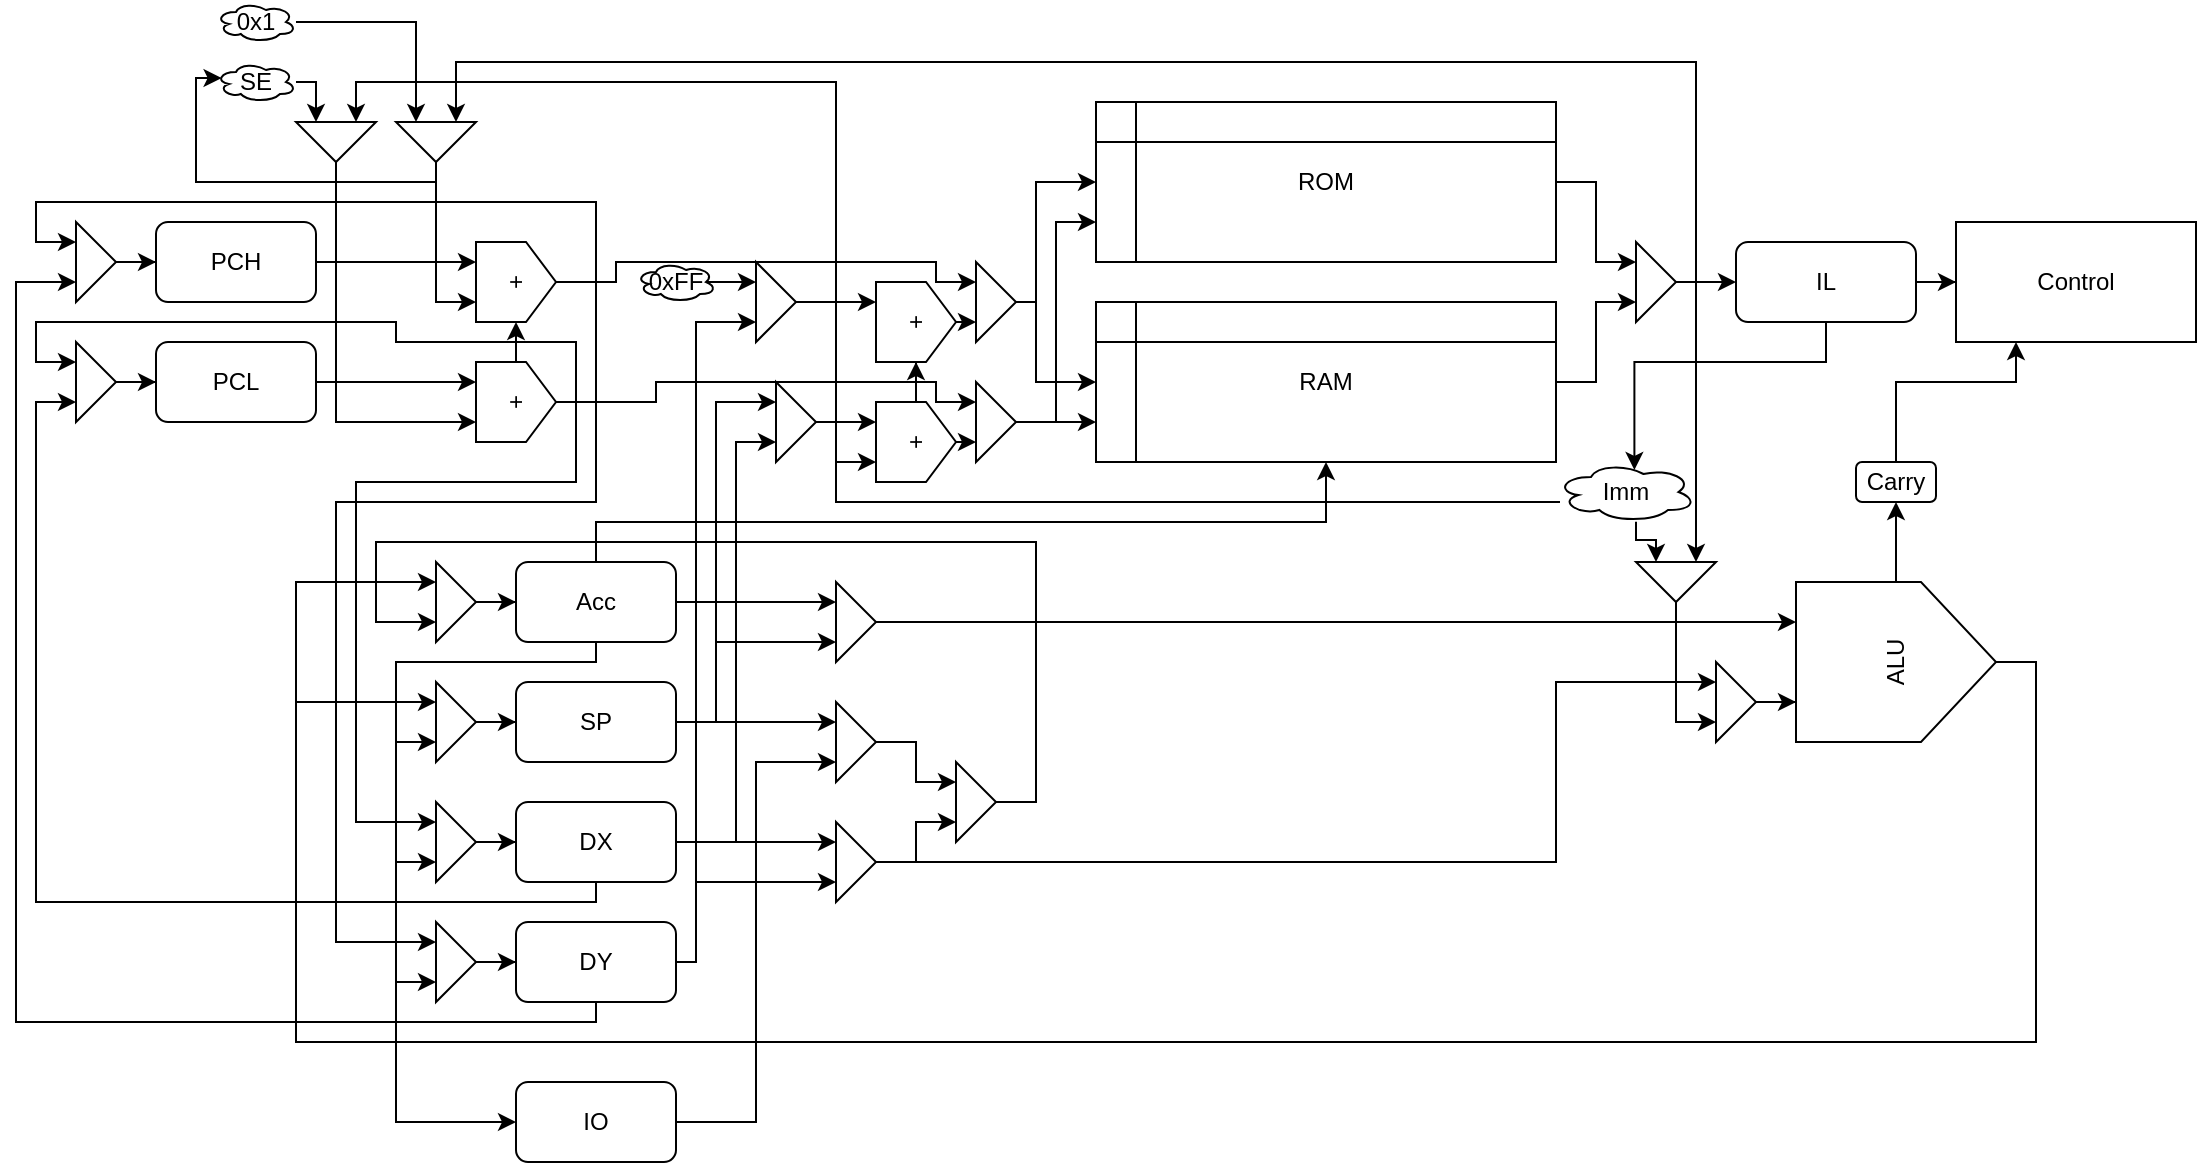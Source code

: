 <mxfile version="20.3.0" type="device"><diagram id="HqV30pevLVmH2TonIe_I" name="Page-1"><mxGraphModel dx="1185" dy="721" grid="1" gridSize="10" guides="1" tooltips="1" connect="1" arrows="1" fold="1" page="1" pageScale="1" pageWidth="850" pageHeight="1100" math="0" shadow="0"><root><mxCell id="0"/><mxCell id="1" parent="0"/><mxCell id="MGtDL9aF6XLDopK0zCwk-8" style="edgeStyle=orthogonalEdgeStyle;rounded=0;orthogonalLoop=1;jettySize=auto;html=1;entryX=0;entryY=0.25;entryDx=0;entryDy=0;" parent="1" source="MGtDL9aF6XLDopK0zCwk-1" target="MGtDL9aF6XLDopK0zCwk-7" edge="1"><mxGeometry relative="1" as="geometry"/></mxCell><mxCell id="FMDbmBKh2z-t5FmQWfiG-30" style="edgeStyle=orthogonalEdgeStyle;rounded=0;orthogonalLoop=1;jettySize=auto;html=1;" parent="1" source="MGtDL9aF6XLDopK0zCwk-1" target="FMDbmBKh2z-t5FmQWfiG-15" edge="1"><mxGeometry relative="1" as="geometry"><Array as="points"><mxPoint x="440" y="350"/><mxPoint x="805" y="350"/></Array></mxGeometry></mxCell><mxCell id="FMDbmBKh2z-t5FmQWfiG-57" style="edgeStyle=orthogonalEdgeStyle;rounded=0;orthogonalLoop=1;jettySize=auto;html=1;exitX=0.5;exitY=1;exitDx=0;exitDy=0;entryX=0;entryY=0.75;entryDx=0;entryDy=0;" parent="1" source="MGtDL9aF6XLDopK0zCwk-1" target="FMDbmBKh2z-t5FmQWfiG-51" edge="1"><mxGeometry relative="1" as="geometry"><Array as="points"><mxPoint x="440" y="420"/><mxPoint x="340" y="420"/><mxPoint x="340" y="520"/></Array></mxGeometry></mxCell><mxCell id="FMDbmBKh2z-t5FmQWfiG-58" style="edgeStyle=orthogonalEdgeStyle;rounded=0;orthogonalLoop=1;jettySize=auto;html=1;entryX=0;entryY=0.75;entryDx=0;entryDy=0;" parent="1" source="MGtDL9aF6XLDopK0zCwk-1" target="FMDbmBKh2z-t5FmQWfiG-53" edge="1"><mxGeometry relative="1" as="geometry"><Array as="points"><mxPoint x="440" y="420"/><mxPoint x="340" y="420"/><mxPoint x="340" y="580"/></Array></mxGeometry></mxCell><mxCell id="FMDbmBKh2z-t5FmQWfiG-65" style="edgeStyle=orthogonalEdgeStyle;rounded=0;orthogonalLoop=1;jettySize=auto;html=1;exitX=0.5;exitY=1;exitDx=0;exitDy=0;entryX=0;entryY=0.75;entryDx=0;entryDy=0;" parent="1" source="MGtDL9aF6XLDopK0zCwk-1" target="FMDbmBKh2z-t5FmQWfiG-60" edge="1"><mxGeometry relative="1" as="geometry"><Array as="points"><mxPoint x="440" y="420"/><mxPoint x="340" y="420"/><mxPoint x="340" y="460"/></Array></mxGeometry></mxCell><mxCell id="MJMVSWdc8R0oQq0Kkiug-55" style="edgeStyle=orthogonalEdgeStyle;rounded=0;orthogonalLoop=1;jettySize=auto;html=1;entryX=0;entryY=0.5;entryDx=0;entryDy=0;" edge="1" parent="1" source="MGtDL9aF6XLDopK0zCwk-1" target="MJMVSWdc8R0oQq0Kkiug-53"><mxGeometry relative="1" as="geometry"><Array as="points"><mxPoint x="440" y="420"/><mxPoint x="340" y="420"/><mxPoint x="340" y="650"/></Array></mxGeometry></mxCell><mxCell id="MGtDL9aF6XLDopK0zCwk-1" value="Acc" style="rounded=1;whiteSpace=wrap;html=1;" parent="1" vertex="1"><mxGeometry x="400" y="370" width="80" height="40" as="geometry"/></mxCell><mxCell id="MGtDL9aF6XLDopK0zCwk-9" style="edgeStyle=orthogonalEdgeStyle;rounded=0;orthogonalLoop=1;jettySize=auto;html=1;entryX=0;entryY=0.75;entryDx=0;entryDy=0;" parent="1" source="MGtDL9aF6XLDopK0zCwk-2" target="MGtDL9aF6XLDopK0zCwk-7" edge="1"><mxGeometry relative="1" as="geometry"><Array as="points"><mxPoint x="500" y="450"/><mxPoint x="500" y="410"/></Array></mxGeometry></mxCell><mxCell id="8APynYQwXsZGjhNRSon1-6" style="edgeStyle=orthogonalEdgeStyle;rounded=0;orthogonalLoop=1;jettySize=auto;html=1;entryX=0;entryY=0.25;entryDx=0;entryDy=0;" parent="1" source="MGtDL9aF6XLDopK0zCwk-2" target="8APynYQwXsZGjhNRSon1-3" edge="1"><mxGeometry relative="1" as="geometry"><Array as="points"><mxPoint x="500" y="450"/><mxPoint x="500" y="290"/></Array></mxGeometry></mxCell><mxCell id="MJMVSWdc8R0oQq0Kkiug-4" style="edgeStyle=orthogonalEdgeStyle;rounded=0;orthogonalLoop=1;jettySize=auto;html=1;entryX=0;entryY=0.25;entryDx=0;entryDy=0;" edge="1" parent="1" source="MGtDL9aF6XLDopK0zCwk-2" target="MJMVSWdc8R0oQq0Kkiug-51"><mxGeometry relative="1" as="geometry"><Array as="points"><mxPoint x="520" y="450"/><mxPoint x="520" y="450"/></Array></mxGeometry></mxCell><mxCell id="MGtDL9aF6XLDopK0zCwk-2" value="SP" style="rounded=1;whiteSpace=wrap;html=1;" parent="1" vertex="1"><mxGeometry x="400" y="430" width="80" height="40" as="geometry"/></mxCell><mxCell id="MGtDL9aF6XLDopK0zCwk-11" style="edgeStyle=orthogonalEdgeStyle;rounded=0;orthogonalLoop=1;jettySize=auto;html=1;entryX=0;entryY=0.25;entryDx=0;entryDy=0;" parent="1" source="MGtDL9aF6XLDopK0zCwk-3" target="MGtDL9aF6XLDopK0zCwk-10" edge="1"><mxGeometry relative="1" as="geometry"/></mxCell><mxCell id="8APynYQwXsZGjhNRSon1-7" style="edgeStyle=orthogonalEdgeStyle;rounded=0;orthogonalLoop=1;jettySize=auto;html=1;entryX=0;entryY=0.75;entryDx=0;entryDy=0;" parent="1" source="MGtDL9aF6XLDopK0zCwk-3" target="8APynYQwXsZGjhNRSon1-3" edge="1"><mxGeometry relative="1" as="geometry"><Array as="points"><mxPoint x="510" y="510"/><mxPoint x="510" y="310"/></Array></mxGeometry></mxCell><mxCell id="MJMVSWdc8R0oQq0Kkiug-12" style="edgeStyle=orthogonalEdgeStyle;rounded=0;orthogonalLoop=1;jettySize=auto;html=1;exitX=0.5;exitY=1;exitDx=0;exitDy=0;entryX=0;entryY=0.75;entryDx=0;entryDy=0;" edge="1" parent="1" source="MGtDL9aF6XLDopK0zCwk-3" target="MJMVSWdc8R0oQq0Kkiug-9"><mxGeometry relative="1" as="geometry"><mxPoint x="150" y="240.0" as="targetPoint"/><Array as="points"><mxPoint x="440" y="540"/><mxPoint x="160" y="540"/><mxPoint x="160" y="290"/></Array></mxGeometry></mxCell><mxCell id="MGtDL9aF6XLDopK0zCwk-3" value="DX" style="rounded=1;whiteSpace=wrap;html=1;" parent="1" vertex="1"><mxGeometry x="400" y="490" width="80" height="40" as="geometry"/></mxCell><mxCell id="MGtDL9aF6XLDopK0zCwk-12" style="edgeStyle=orthogonalEdgeStyle;rounded=0;orthogonalLoop=1;jettySize=auto;html=1;entryX=0;entryY=0.75;entryDx=0;entryDy=0;" parent="1" source="MGtDL9aF6XLDopK0zCwk-4" target="MGtDL9aF6XLDopK0zCwk-10" edge="1"><mxGeometry relative="1" as="geometry"><Array as="points"><mxPoint x="490" y="570"/><mxPoint x="490" y="530"/></Array></mxGeometry></mxCell><mxCell id="FMDbmBKh2z-t5FmQWfiG-1" style="edgeStyle=orthogonalEdgeStyle;rounded=0;orthogonalLoop=1;jettySize=auto;html=1;entryX=0;entryY=0.75;entryDx=0;entryDy=0;" parent="1" source="MGtDL9aF6XLDopK0zCwk-4" target="8APynYQwXsZGjhNRSon1-9" edge="1"><mxGeometry relative="1" as="geometry"><Array as="points"><mxPoint x="490" y="570"/><mxPoint x="490" y="250"/></Array></mxGeometry></mxCell><mxCell id="MJMVSWdc8R0oQq0Kkiug-15" style="edgeStyle=orthogonalEdgeStyle;rounded=0;orthogonalLoop=1;jettySize=auto;html=1;entryX=0;entryY=0.75;entryDx=0;entryDy=0;" edge="1" parent="1" source="MGtDL9aF6XLDopK0zCwk-4" target="MJMVSWdc8R0oQq0Kkiug-7"><mxGeometry relative="1" as="geometry"><Array as="points"><mxPoint x="440" y="600"/><mxPoint x="150" y="600"/><mxPoint x="150" y="230"/></Array></mxGeometry></mxCell><mxCell id="MGtDL9aF6XLDopK0zCwk-4" value="DY" style="rounded=1;whiteSpace=wrap;html=1;" parent="1" vertex="1"><mxGeometry x="400" y="550" width="80" height="40" as="geometry"/></mxCell><mxCell id="MJMVSWdc8R0oQq0Kkiug-18" style="edgeStyle=orthogonalEdgeStyle;rounded=0;orthogonalLoop=1;jettySize=auto;html=1;entryX=0.75;entryY=0;entryDx=0;entryDy=0;" edge="1" parent="1" source="MGtDL9aF6XLDopK0zCwk-5" target="MJMVSWdc8R0oQq0Kkiug-17"><mxGeometry relative="1" as="geometry"/></mxCell><mxCell id="MGtDL9aF6XLDopK0zCwk-5" value="PCH" style="rounded=1;whiteSpace=wrap;html=1;" parent="1" vertex="1"><mxGeometry x="220" y="200" width="80" height="40" as="geometry"/></mxCell><mxCell id="MJMVSWdc8R0oQq0Kkiug-21" style="edgeStyle=orthogonalEdgeStyle;rounded=0;orthogonalLoop=1;jettySize=auto;html=1;entryX=0.75;entryY=0;entryDx=0;entryDy=0;" edge="1" parent="1" source="MGtDL9aF6XLDopK0zCwk-6" target="MJMVSWdc8R0oQq0Kkiug-16"><mxGeometry relative="1" as="geometry"/></mxCell><mxCell id="MGtDL9aF6XLDopK0zCwk-6" value="PCL" style="rounded=1;whiteSpace=wrap;html=1;" parent="1" vertex="1"><mxGeometry x="220" y="260" width="80" height="40" as="geometry"/></mxCell><mxCell id="8APynYQwXsZGjhNRSon1-2" style="edgeStyle=orthogonalEdgeStyle;rounded=0;orthogonalLoop=1;jettySize=auto;html=1;entryX=0.75;entryY=0;entryDx=0;entryDy=0;" parent="1" source="MGtDL9aF6XLDopK0zCwk-7" target="8APynYQwXsZGjhNRSon1-1" edge="1"><mxGeometry relative="1" as="geometry"/></mxCell><mxCell id="MGtDL9aF6XLDopK0zCwk-7" value="" style="triangle;whiteSpace=wrap;html=1;" parent="1" vertex="1"><mxGeometry x="560" y="380" width="20" height="40" as="geometry"/></mxCell><mxCell id="FMDbmBKh2z-t5FmQWfiG-26" style="edgeStyle=orthogonalEdgeStyle;rounded=0;orthogonalLoop=1;jettySize=auto;html=1;entryX=0;entryY=0.25;entryDx=0;entryDy=0;" parent="1" source="MGtDL9aF6XLDopK0zCwk-10" target="FMDbmBKh2z-t5FmQWfiG-25" edge="1"><mxGeometry relative="1" as="geometry"><Array as="points"><mxPoint x="920" y="520"/><mxPoint x="920" y="430"/></Array></mxGeometry></mxCell><mxCell id="MJMVSWdc8R0oQq0Kkiug-3" style="edgeStyle=orthogonalEdgeStyle;rounded=0;orthogonalLoop=1;jettySize=auto;html=1;entryX=0;entryY=0.75;entryDx=0;entryDy=0;" edge="1" parent="1" source="MGtDL9aF6XLDopK0zCwk-10" target="MJMVSWdc8R0oQq0Kkiug-1"><mxGeometry relative="1" as="geometry"><Array as="points"><mxPoint x="600" y="520"/><mxPoint x="600" y="500"/></Array></mxGeometry></mxCell><mxCell id="MGtDL9aF6XLDopK0zCwk-10" value="" style="triangle;whiteSpace=wrap;html=1;" parent="1" vertex="1"><mxGeometry x="560" y="500" width="20" height="40" as="geometry"/></mxCell><mxCell id="FMDbmBKh2z-t5FmQWfiG-66" style="edgeStyle=orthogonalEdgeStyle;rounded=0;orthogonalLoop=1;jettySize=auto;html=1;entryX=0;entryY=0.25;entryDx=0;entryDy=0;" parent="1" source="8APynYQwXsZGjhNRSon1-1" target="FMDbmBKh2z-t5FmQWfiG-62" edge="1"><mxGeometry relative="1" as="geometry"><Array as="points"><mxPoint x="1160" y="420"/><mxPoint x="1160" y="610"/><mxPoint x="290" y="610"/><mxPoint x="290" y="380"/></Array></mxGeometry></mxCell><mxCell id="FMDbmBKh2z-t5FmQWfiG-68" style="edgeStyle=orthogonalEdgeStyle;rounded=0;orthogonalLoop=1;jettySize=auto;html=1;entryX=0;entryY=0.25;entryDx=0;entryDy=0;" parent="1" source="8APynYQwXsZGjhNRSon1-1" target="FMDbmBKh2z-t5FmQWfiG-60" edge="1"><mxGeometry relative="1" as="geometry"><Array as="points"><mxPoint x="1160" y="420"/><mxPoint x="1160" y="610"/><mxPoint x="290" y="610"/><mxPoint x="290" y="440"/></Array></mxGeometry></mxCell><mxCell id="MJMVSWdc8R0oQq0Kkiug-46" style="edgeStyle=orthogonalEdgeStyle;rounded=0;orthogonalLoop=1;jettySize=auto;html=1;entryX=0.5;entryY=1;entryDx=0;entryDy=0;" edge="1" parent="1" source="8APynYQwXsZGjhNRSon1-1" target="MJMVSWdc8R0oQq0Kkiug-45"><mxGeometry relative="1" as="geometry"/></mxCell><mxCell id="8APynYQwXsZGjhNRSon1-1" value="&lt;font face=&quot;Helvetica&quot;&gt;ALU&lt;/font&gt;" style="shape=offPageConnector;whiteSpace=wrap;html=1;fontFamily=Times New Roman;rotation=-90;" parent="1" vertex="1"><mxGeometry x="1050" y="370" width="80" height="100" as="geometry"/></mxCell><mxCell id="FMDbmBKh2z-t5FmQWfiG-47" style="edgeStyle=orthogonalEdgeStyle;rounded=0;orthogonalLoop=1;jettySize=auto;html=1;entryX=0.75;entryY=0;entryDx=0;entryDy=0;" parent="1" source="8APynYQwXsZGjhNRSon1-3" target="FMDbmBKh2z-t5FmQWfiG-46" edge="1"><mxGeometry relative="1" as="geometry"/></mxCell><mxCell id="8APynYQwXsZGjhNRSon1-3" value="" style="triangle;whiteSpace=wrap;html=1;" parent="1" vertex="1"><mxGeometry x="530" y="280" width="20" height="40" as="geometry"/></mxCell><mxCell id="8APynYQwXsZGjhNRSon1-10" style="edgeStyle=orthogonalEdgeStyle;rounded=0;orthogonalLoop=1;jettySize=auto;html=1;entryX=0;entryY=0.25;entryDx=0;entryDy=0;exitX=0.88;exitY=0.25;exitDx=0;exitDy=0;exitPerimeter=0;" parent="1" source="8APynYQwXsZGjhNRSon1-8" target="8APynYQwXsZGjhNRSon1-9" edge="1"><mxGeometry relative="1" as="geometry"><Array as="points"><mxPoint x="495" y="230"/></Array></mxGeometry></mxCell><mxCell id="8APynYQwXsZGjhNRSon1-8" value="0xFF" style="ellipse;shape=cloud;whiteSpace=wrap;html=1;" parent="1" vertex="1"><mxGeometry x="460" y="220" width="40" height="20" as="geometry"/></mxCell><mxCell id="MJMVSWdc8R0oQq0Kkiug-43" style="edgeStyle=orthogonalEdgeStyle;rounded=0;orthogonalLoop=1;jettySize=auto;html=1;entryX=0.75;entryY=0;entryDx=0;entryDy=0;" edge="1" parent="1" source="8APynYQwXsZGjhNRSon1-9" target="MJMVSWdc8R0oQq0Kkiug-40"><mxGeometry relative="1" as="geometry"/></mxCell><mxCell id="8APynYQwXsZGjhNRSon1-9" value="" style="triangle;whiteSpace=wrap;html=1;" parent="1" vertex="1"><mxGeometry x="520" y="220" width="20" height="40" as="geometry"/></mxCell><mxCell id="FMDbmBKh2z-t5FmQWfiG-24" style="edgeStyle=orthogonalEdgeStyle;rounded=0;orthogonalLoop=1;jettySize=auto;html=1;entryX=0;entryY=0.25;entryDx=0;entryDy=0;" parent="1" source="FMDbmBKh2z-t5FmQWfiG-2" target="FMDbmBKh2z-t5FmQWfiG-22" edge="1"><mxGeometry relative="1" as="geometry"/></mxCell><mxCell id="FMDbmBKh2z-t5FmQWfiG-2" value="ROM" style="shape=internalStorage;whiteSpace=wrap;html=1;backgroundOutline=1;" parent="1" vertex="1"><mxGeometry x="690" y="140" width="230" height="80" as="geometry"/></mxCell><mxCell id="FMDbmBKh2z-t5FmQWfiG-16" style="edgeStyle=orthogonalEdgeStyle;rounded=0;orthogonalLoop=1;jettySize=auto;html=1;entryX=0;entryY=0.75;entryDx=0;entryDy=0;" parent="1" source="FMDbmBKh2z-t5FmQWfiG-9" target="FMDbmBKh2z-t5FmQWfiG-15" edge="1"><mxGeometry relative="1" as="geometry"/></mxCell><mxCell id="FMDbmBKh2z-t5FmQWfiG-17" style="edgeStyle=orthogonalEdgeStyle;rounded=0;orthogonalLoop=1;jettySize=auto;html=1;entryX=0;entryY=0.75;entryDx=0;entryDy=0;" parent="1" source="FMDbmBKh2z-t5FmQWfiG-9" target="FMDbmBKh2z-t5FmQWfiG-2" edge="1"><mxGeometry relative="1" as="geometry"><Array as="points"><mxPoint x="670" y="300"/><mxPoint x="670" y="200"/></Array></mxGeometry></mxCell><mxCell id="FMDbmBKh2z-t5FmQWfiG-45" style="edgeStyle=orthogonalEdgeStyle;rounded=0;orthogonalLoop=1;jettySize=auto;html=1;exitX=0;exitY=0.5;exitDx=0;exitDy=0;" parent="1" source="FMDbmBKh2z-t5FmQWfiG-9" edge="1"><mxGeometry relative="1" as="geometry"><mxPoint x="640" y="300" as="targetPoint"/></mxGeometry></mxCell><mxCell id="FMDbmBKh2z-t5FmQWfiG-9" value="" style="triangle;whiteSpace=wrap;html=1;" parent="1" vertex="1"><mxGeometry x="630" y="280" width="20" height="40" as="geometry"/></mxCell><mxCell id="FMDbmBKh2z-t5FmQWfiG-20" style="edgeStyle=orthogonalEdgeStyle;rounded=0;orthogonalLoop=1;jettySize=auto;html=1;entryX=0;entryY=0.5;entryDx=0;entryDy=0;" parent="1" source="FMDbmBKh2z-t5FmQWfiG-12" target="FMDbmBKh2z-t5FmQWfiG-2" edge="1"><mxGeometry relative="1" as="geometry"><Array as="points"><mxPoint x="660" y="240"/><mxPoint x="660" y="180"/></Array></mxGeometry></mxCell><mxCell id="FMDbmBKh2z-t5FmQWfiG-21" style="edgeStyle=orthogonalEdgeStyle;rounded=0;orthogonalLoop=1;jettySize=auto;html=1;entryX=0;entryY=0.5;entryDx=0;entryDy=0;" parent="1" source="FMDbmBKh2z-t5FmQWfiG-12" target="FMDbmBKh2z-t5FmQWfiG-15" edge="1"><mxGeometry relative="1" as="geometry"><Array as="points"><mxPoint x="660" y="240"/><mxPoint x="660" y="280"/></Array></mxGeometry></mxCell><mxCell id="FMDbmBKh2z-t5FmQWfiG-12" value="" style="triangle;whiteSpace=wrap;html=1;" parent="1" vertex="1"><mxGeometry x="630" y="220" width="20" height="40" as="geometry"/></mxCell><mxCell id="FMDbmBKh2z-t5FmQWfiG-23" style="edgeStyle=orthogonalEdgeStyle;rounded=0;orthogonalLoop=1;jettySize=auto;html=1;entryX=0;entryY=0.75;entryDx=0;entryDy=0;" parent="1" source="FMDbmBKh2z-t5FmQWfiG-15" target="FMDbmBKh2z-t5FmQWfiG-22" edge="1"><mxGeometry relative="1" as="geometry"/></mxCell><mxCell id="FMDbmBKh2z-t5FmQWfiG-15" value="RAM" style="shape=internalStorage;whiteSpace=wrap;html=1;backgroundOutline=1;" parent="1" vertex="1"><mxGeometry x="690" y="240" width="230" height="80" as="geometry"/></mxCell><mxCell id="FMDbmBKh2z-t5FmQWfiG-33" style="edgeStyle=orthogonalEdgeStyle;rounded=0;orthogonalLoop=1;jettySize=auto;html=1;entryX=0;entryY=0.25;entryDx=0;entryDy=0;" parent="1" source="FMDbmBKh2z-t5FmQWfiG-22" target="FMDbmBKh2z-t5FmQWfiG-31" edge="1"><mxGeometry relative="1" as="geometry"><Array as="points"><mxPoint x="990" y="230"/><mxPoint x="990" y="320"/></Array></mxGeometry></mxCell><mxCell id="FMDbmBKh2z-t5FmQWfiG-38" style="edgeStyle=orthogonalEdgeStyle;rounded=0;orthogonalLoop=1;jettySize=auto;html=1;entryX=0;entryY=0.5;entryDx=0;entryDy=0;" parent="1" source="FMDbmBKh2z-t5FmQWfiG-22" target="FMDbmBKh2z-t5FmQWfiG-37" edge="1"><mxGeometry relative="1" as="geometry"/></mxCell><mxCell id="MJMVSWdc8R0oQq0Kkiug-38" style="edgeStyle=orthogonalEdgeStyle;rounded=0;orthogonalLoop=1;jettySize=auto;html=1;entryX=0;entryY=0.25;entryDx=0;entryDy=0;" edge="1" parent="1" source="FMDbmBKh2z-t5FmQWfiG-22" target="MJMVSWdc8R0oQq0Kkiug-28"><mxGeometry relative="1" as="geometry"><Array as="points"><mxPoint x="990" y="230"/><mxPoint x="990" y="120"/><mxPoint x="370" y="120"/></Array></mxGeometry></mxCell><mxCell id="FMDbmBKh2z-t5FmQWfiG-22" value="" style="triangle;whiteSpace=wrap;html=1;" parent="1" vertex="1"><mxGeometry x="960" y="210" width="20" height="40" as="geometry"/></mxCell><mxCell id="FMDbmBKh2z-t5FmQWfiG-27" style="edgeStyle=orthogonalEdgeStyle;rounded=0;orthogonalLoop=1;jettySize=auto;html=1;entryX=0.25;entryY=0;entryDx=0;entryDy=0;" parent="1" source="FMDbmBKh2z-t5FmQWfiG-25" target="8APynYQwXsZGjhNRSon1-1" edge="1"><mxGeometry relative="1" as="geometry"/></mxCell><mxCell id="FMDbmBKh2z-t5FmQWfiG-25" value="" style="triangle;whiteSpace=wrap;html=1;" parent="1" vertex="1"><mxGeometry x="1000" y="420" width="20" height="40" as="geometry"/></mxCell><mxCell id="FMDbmBKh2z-t5FmQWfiG-34" style="edgeStyle=orthogonalEdgeStyle;rounded=0;orthogonalLoop=1;jettySize=auto;html=1;entryX=0;entryY=0.75;entryDx=0;entryDy=0;" parent="1" source="FMDbmBKh2z-t5FmQWfiG-28" target="FMDbmBKh2z-t5FmQWfiG-31" edge="1"><mxGeometry relative="1" as="geometry"><Array as="points"><mxPoint x="960" y="359"/><mxPoint x="970" y="359"/></Array></mxGeometry></mxCell><mxCell id="FMDbmBKh2z-t5FmQWfiG-50" style="edgeStyle=orthogonalEdgeStyle;rounded=0;orthogonalLoop=1;jettySize=auto;html=1;entryX=0.25;entryY=0;entryDx=0;entryDy=0;" parent="1" source="FMDbmBKh2z-t5FmQWfiG-28" target="FMDbmBKh2z-t5FmQWfiG-46" edge="1"><mxGeometry relative="1" as="geometry"><Array as="points"><mxPoint x="560" y="340"/><mxPoint x="560" y="320"/></Array></mxGeometry></mxCell><mxCell id="MJMVSWdc8R0oQq0Kkiug-34" style="edgeStyle=orthogonalEdgeStyle;rounded=0;orthogonalLoop=1;jettySize=auto;html=1;entryX=0;entryY=0.25;entryDx=0;entryDy=0;" edge="1" parent="1" source="FMDbmBKh2z-t5FmQWfiG-28" target="MJMVSWdc8R0oQq0Kkiug-27"><mxGeometry relative="1" as="geometry"><Array as="points"><mxPoint x="560" y="340"/><mxPoint x="560" y="130"/><mxPoint x="320" y="130"/></Array></mxGeometry></mxCell><mxCell id="FMDbmBKh2z-t5FmQWfiG-28" value="Imm" style="ellipse;shape=cloud;whiteSpace=wrap;html=1;" parent="1" vertex="1"><mxGeometry x="920" y="320" width="70" height="30" as="geometry"/></mxCell><mxCell id="FMDbmBKh2z-t5FmQWfiG-32" style="edgeStyle=orthogonalEdgeStyle;rounded=0;orthogonalLoop=1;jettySize=auto;html=1;entryX=0;entryY=0.75;entryDx=0;entryDy=0;" parent="1" source="FMDbmBKh2z-t5FmQWfiG-31" target="FMDbmBKh2z-t5FmQWfiG-25" edge="1"><mxGeometry relative="1" as="geometry"><Array as="points"><mxPoint x="980" y="450"/></Array></mxGeometry></mxCell><mxCell id="FMDbmBKh2z-t5FmQWfiG-31" value="" style="triangle;whiteSpace=wrap;html=1;rotation=90;" parent="1" vertex="1"><mxGeometry x="970" y="360" width="20" height="40" as="geometry"/></mxCell><mxCell id="FMDbmBKh2z-t5FmQWfiG-35" value="Control" style="rounded=0;whiteSpace=wrap;html=1;" parent="1" vertex="1"><mxGeometry x="1120" y="200" width="120" height="60" as="geometry"/></mxCell><mxCell id="FMDbmBKh2z-t5FmQWfiG-39" style="edgeStyle=orthogonalEdgeStyle;rounded=0;orthogonalLoop=1;jettySize=auto;html=1;entryX=0;entryY=0.5;entryDx=0;entryDy=0;" parent="1" source="FMDbmBKh2z-t5FmQWfiG-37" target="FMDbmBKh2z-t5FmQWfiG-35" edge="1"><mxGeometry relative="1" as="geometry"/></mxCell><mxCell id="FMDbmBKh2z-t5FmQWfiG-40" style="edgeStyle=orthogonalEdgeStyle;rounded=0;orthogonalLoop=1;jettySize=auto;html=1;entryX=0.56;entryY=0.133;entryDx=0;entryDy=0;entryPerimeter=0;exitX=0.5;exitY=1;exitDx=0;exitDy=0;" parent="1" source="FMDbmBKh2z-t5FmQWfiG-37" target="FMDbmBKh2z-t5FmQWfiG-28" edge="1"><mxGeometry relative="1" as="geometry"><Array as="points"><mxPoint x="1055" y="270"/><mxPoint x="959" y="270"/></Array></mxGeometry></mxCell><mxCell id="FMDbmBKh2z-t5FmQWfiG-37" value="IL" style="rounded=1;whiteSpace=wrap;html=1;" parent="1" vertex="1"><mxGeometry x="1010" y="210" width="90" height="40" as="geometry"/></mxCell><mxCell id="FMDbmBKh2z-t5FmQWfiG-49" style="edgeStyle=orthogonalEdgeStyle;rounded=0;orthogonalLoop=1;jettySize=auto;html=1;entryX=0;entryY=0.75;entryDx=0;entryDy=0;" parent="1" source="FMDbmBKh2z-t5FmQWfiG-46" target="FMDbmBKh2z-t5FmQWfiG-9" edge="1"><mxGeometry relative="1" as="geometry"><Array as="points"><mxPoint x="620" y="310"/><mxPoint x="620" y="310"/></Array></mxGeometry></mxCell><mxCell id="MJMVSWdc8R0oQq0Kkiug-44" style="edgeStyle=orthogonalEdgeStyle;rounded=0;orthogonalLoop=1;jettySize=auto;html=1;entryX=0;entryY=0.5;entryDx=0;entryDy=0;" edge="1" parent="1" source="FMDbmBKh2z-t5FmQWfiG-46" target="MJMVSWdc8R0oQq0Kkiug-40"><mxGeometry relative="1" as="geometry"/></mxCell><mxCell id="FMDbmBKh2z-t5FmQWfiG-46" value="&lt;font face=&quot;Helvetica&quot;&gt;+&lt;/font&gt;" style="shape=offPageConnector;whiteSpace=wrap;html=1;fontFamily=Times New Roman;rotation=-90;" parent="1" vertex="1"><mxGeometry x="580" y="290" width="40" height="40" as="geometry"/></mxCell><mxCell id="FMDbmBKh2z-t5FmQWfiG-52" style="edgeStyle=orthogonalEdgeStyle;rounded=0;orthogonalLoop=1;jettySize=auto;html=1;entryX=0;entryY=0.5;entryDx=0;entryDy=0;" parent="1" source="FMDbmBKh2z-t5FmQWfiG-51" target="MGtDL9aF6XLDopK0zCwk-3" edge="1"><mxGeometry relative="1" as="geometry"/></mxCell><mxCell id="FMDbmBKh2z-t5FmQWfiG-51" value="" style="triangle;whiteSpace=wrap;html=1;" parent="1" vertex="1"><mxGeometry x="360" y="490" width="20" height="40" as="geometry"/></mxCell><mxCell id="FMDbmBKh2z-t5FmQWfiG-54" style="edgeStyle=orthogonalEdgeStyle;rounded=0;orthogonalLoop=1;jettySize=auto;html=1;entryX=0;entryY=0.5;entryDx=0;entryDy=0;" parent="1" source="FMDbmBKh2z-t5FmQWfiG-53" target="MGtDL9aF6XLDopK0zCwk-4" edge="1"><mxGeometry relative="1" as="geometry"/></mxCell><mxCell id="FMDbmBKh2z-t5FmQWfiG-53" value="" style="triangle;whiteSpace=wrap;html=1;" parent="1" vertex="1"><mxGeometry x="360" y="550" width="20" height="40" as="geometry"/></mxCell><mxCell id="FMDbmBKh2z-t5FmQWfiG-61" style="edgeStyle=orthogonalEdgeStyle;rounded=0;orthogonalLoop=1;jettySize=auto;html=1;entryX=0;entryY=0.5;entryDx=0;entryDy=0;" parent="1" source="FMDbmBKh2z-t5FmQWfiG-60" target="MGtDL9aF6XLDopK0zCwk-2" edge="1"><mxGeometry relative="1" as="geometry"/></mxCell><mxCell id="FMDbmBKh2z-t5FmQWfiG-60" value="" style="triangle;whiteSpace=wrap;html=1;" parent="1" vertex="1"><mxGeometry x="360" y="430" width="20" height="40" as="geometry"/></mxCell><mxCell id="FMDbmBKh2z-t5FmQWfiG-63" style="edgeStyle=orthogonalEdgeStyle;rounded=0;orthogonalLoop=1;jettySize=auto;html=1;entryX=0;entryY=0.5;entryDx=0;entryDy=0;" parent="1" source="FMDbmBKh2z-t5FmQWfiG-62" target="MGtDL9aF6XLDopK0zCwk-1" edge="1"><mxGeometry relative="1" as="geometry"/></mxCell><mxCell id="FMDbmBKh2z-t5FmQWfiG-62" value="" style="triangle;whiteSpace=wrap;html=1;" parent="1" vertex="1"><mxGeometry x="360" y="370" width="20" height="40" as="geometry"/></mxCell><mxCell id="MJMVSWdc8R0oQq0Kkiug-5" style="edgeStyle=orthogonalEdgeStyle;rounded=0;orthogonalLoop=1;jettySize=auto;html=1;entryX=0;entryY=0.75;entryDx=0;entryDy=0;" edge="1" parent="1" source="MJMVSWdc8R0oQq0Kkiug-1" target="FMDbmBKh2z-t5FmQWfiG-62"><mxGeometry relative="1" as="geometry"><Array as="points"><mxPoint x="660" y="490"/><mxPoint x="660" y="360"/><mxPoint x="330" y="360"/><mxPoint x="330" y="400"/></Array></mxGeometry></mxCell><mxCell id="MJMVSWdc8R0oQq0Kkiug-1" value="" style="triangle;whiteSpace=wrap;html=1;" vertex="1" parent="1"><mxGeometry x="620" y="470" width="20" height="40" as="geometry"/></mxCell><mxCell id="MJMVSWdc8R0oQq0Kkiug-8" style="edgeStyle=orthogonalEdgeStyle;rounded=0;orthogonalLoop=1;jettySize=auto;html=1;entryX=0;entryY=0.5;entryDx=0;entryDy=0;" edge="1" parent="1" source="MJMVSWdc8R0oQq0Kkiug-7" target="MGtDL9aF6XLDopK0zCwk-5"><mxGeometry relative="1" as="geometry"/></mxCell><mxCell id="MJMVSWdc8R0oQq0Kkiug-7" value="" style="triangle;whiteSpace=wrap;html=1;" vertex="1" parent="1"><mxGeometry x="180" y="200" width="20" height="40" as="geometry"/></mxCell><mxCell id="MJMVSWdc8R0oQq0Kkiug-10" style="edgeStyle=orthogonalEdgeStyle;rounded=0;orthogonalLoop=1;jettySize=auto;html=1;entryX=0;entryY=0.5;entryDx=0;entryDy=0;" edge="1" parent="1" source="MJMVSWdc8R0oQq0Kkiug-9" target="MGtDL9aF6XLDopK0zCwk-6"><mxGeometry relative="1" as="geometry"/></mxCell><mxCell id="MJMVSWdc8R0oQq0Kkiug-9" value="" style="triangle;whiteSpace=wrap;html=1;" vertex="1" parent="1"><mxGeometry x="180" y="260" width="20" height="40" as="geometry"/></mxCell><mxCell id="MJMVSWdc8R0oQq0Kkiug-19" style="edgeStyle=orthogonalEdgeStyle;rounded=0;orthogonalLoop=1;jettySize=auto;html=1;entryX=0;entryY=0.25;entryDx=0;entryDy=0;" edge="1" parent="1" source="MJMVSWdc8R0oQq0Kkiug-16" target="FMDbmBKh2z-t5FmQWfiG-51"><mxGeometry relative="1" as="geometry"><Array as="points"><mxPoint x="430" y="290"/><mxPoint x="430" y="330"/><mxPoint x="320" y="330"/><mxPoint x="320" y="500"/></Array></mxGeometry></mxCell><mxCell id="MJMVSWdc8R0oQq0Kkiug-23" style="edgeStyle=orthogonalEdgeStyle;rounded=0;orthogonalLoop=1;jettySize=auto;html=1;entryX=0;entryY=0.25;entryDx=0;entryDy=0;exitX=0.5;exitY=1;exitDx=0;exitDy=0;" edge="1" parent="1" source="MJMVSWdc8R0oQq0Kkiug-16" target="FMDbmBKh2z-t5FmQWfiG-9"><mxGeometry relative="1" as="geometry"><mxPoint x="460" y="290" as="sourcePoint"/><Array as="points"><mxPoint x="470" y="290"/><mxPoint x="470" y="280"/><mxPoint x="610" y="280"/><mxPoint x="610" y="290"/></Array></mxGeometry></mxCell><mxCell id="MJMVSWdc8R0oQq0Kkiug-24" style="edgeStyle=orthogonalEdgeStyle;rounded=0;orthogonalLoop=1;jettySize=auto;html=1;entryX=0;entryY=0.25;entryDx=0;entryDy=0;" edge="1" parent="1" source="MJMVSWdc8R0oQq0Kkiug-16" target="MJMVSWdc8R0oQq0Kkiug-9"><mxGeometry relative="1" as="geometry"><Array as="points"><mxPoint x="430" y="290"/><mxPoint x="430" y="260"/><mxPoint x="340" y="260"/><mxPoint x="340" y="250"/><mxPoint x="160" y="250"/><mxPoint x="160" y="270"/></Array></mxGeometry></mxCell><mxCell id="MJMVSWdc8R0oQq0Kkiug-39" style="edgeStyle=orthogonalEdgeStyle;rounded=0;orthogonalLoop=1;jettySize=auto;html=1;exitX=1;exitY=0.5;exitDx=0;exitDy=0;entryX=0;entryY=0.5;entryDx=0;entryDy=0;" edge="1" parent="1" source="MJMVSWdc8R0oQq0Kkiug-16" target="MJMVSWdc8R0oQq0Kkiug-17"><mxGeometry relative="1" as="geometry"/></mxCell><mxCell id="MJMVSWdc8R0oQq0Kkiug-16" value="&lt;font face=&quot;Helvetica&quot;&gt;+&lt;/font&gt;" style="shape=offPageConnector;whiteSpace=wrap;html=1;fontFamily=Times New Roman;rotation=-90;" vertex="1" parent="1"><mxGeometry x="380" y="270" width="40" height="40" as="geometry"/></mxCell><mxCell id="MJMVSWdc8R0oQq0Kkiug-20" style="edgeStyle=orthogonalEdgeStyle;rounded=0;orthogonalLoop=1;jettySize=auto;html=1;entryX=0;entryY=0.25;entryDx=0;entryDy=0;" edge="1" parent="1" source="MJMVSWdc8R0oQq0Kkiug-17" target="FMDbmBKh2z-t5FmQWfiG-53"><mxGeometry relative="1" as="geometry"><Array as="points"><mxPoint x="440" y="230"/><mxPoint x="440" y="340"/><mxPoint x="310" y="340"/><mxPoint x="310" y="560"/></Array></mxGeometry></mxCell><mxCell id="MJMVSWdc8R0oQq0Kkiug-22" style="edgeStyle=orthogonalEdgeStyle;rounded=0;orthogonalLoop=1;jettySize=auto;html=1;entryX=0;entryY=0.25;entryDx=0;entryDy=0;exitX=0.5;exitY=1.085;exitDx=0;exitDy=0;exitPerimeter=0;" edge="1" parent="1" source="MJMVSWdc8R0oQq0Kkiug-17" target="FMDbmBKh2z-t5FmQWfiG-12"><mxGeometry relative="1" as="geometry"><Array as="points"><mxPoint x="450" y="230"/><mxPoint x="450" y="220"/><mxPoint x="610" y="220"/><mxPoint x="610" y="230"/></Array></mxGeometry></mxCell><mxCell id="MJMVSWdc8R0oQq0Kkiug-25" style="edgeStyle=orthogonalEdgeStyle;rounded=0;orthogonalLoop=1;jettySize=auto;html=1;entryX=0;entryY=0.25;entryDx=0;entryDy=0;" edge="1" parent="1" source="MJMVSWdc8R0oQq0Kkiug-17" target="MJMVSWdc8R0oQq0Kkiug-7"><mxGeometry relative="1" as="geometry"><Array as="points"><mxPoint x="440" y="230"/><mxPoint x="440" y="190"/><mxPoint x="160" y="190"/><mxPoint x="160" y="210"/></Array></mxGeometry></mxCell><mxCell id="MJMVSWdc8R0oQq0Kkiug-17" value="&lt;font face=&quot;Helvetica&quot;&gt;+&lt;/font&gt;" style="shape=offPageConnector;whiteSpace=wrap;html=1;fontFamily=Times New Roman;rotation=-90;" vertex="1" parent="1"><mxGeometry x="380" y="210" width="40" height="40" as="geometry"/></mxCell><mxCell id="MJMVSWdc8R0oQq0Kkiug-31" style="edgeStyle=orthogonalEdgeStyle;rounded=0;orthogonalLoop=1;jettySize=auto;html=1;entryX=0.25;entryY=0;entryDx=0;entryDy=0;exitX=1;exitY=0.5;exitDx=0;exitDy=0;" edge="1" parent="1" source="MJMVSWdc8R0oQq0Kkiug-27" target="MJMVSWdc8R0oQq0Kkiug-16"><mxGeometry relative="1" as="geometry"><Array as="points"><mxPoint x="310" y="300"/></Array></mxGeometry></mxCell><mxCell id="MJMVSWdc8R0oQq0Kkiug-27" value="" style="triangle;whiteSpace=wrap;html=1;rotation=90;" vertex="1" parent="1"><mxGeometry x="300" y="140" width="20" height="40" as="geometry"/></mxCell><mxCell id="MJMVSWdc8R0oQq0Kkiug-30" style="edgeStyle=orthogonalEdgeStyle;rounded=0;orthogonalLoop=1;jettySize=auto;html=1;entryX=0.25;entryY=0;entryDx=0;entryDy=0;" edge="1" parent="1" source="MJMVSWdc8R0oQq0Kkiug-28" target="MJMVSWdc8R0oQq0Kkiug-17"><mxGeometry relative="1" as="geometry"/></mxCell><mxCell id="MJMVSWdc8R0oQq0Kkiug-37" style="edgeStyle=orthogonalEdgeStyle;rounded=0;orthogonalLoop=1;jettySize=auto;html=1;exitX=1;exitY=0.5;exitDx=0;exitDy=0;entryX=0.07;entryY=0.4;entryDx=0;entryDy=0;entryPerimeter=0;" edge="1" parent="1" source="MJMVSWdc8R0oQq0Kkiug-28" target="MJMVSWdc8R0oQq0Kkiug-32"><mxGeometry relative="1" as="geometry"><Array as="points"><mxPoint x="360" y="180"/><mxPoint x="240" y="180"/><mxPoint x="240" y="128"/></Array></mxGeometry></mxCell><mxCell id="MJMVSWdc8R0oQq0Kkiug-28" value="" style="triangle;whiteSpace=wrap;html=1;rotation=90;" vertex="1" parent="1"><mxGeometry x="350" y="140" width="20" height="40" as="geometry"/></mxCell><mxCell id="MJMVSWdc8R0oQq0Kkiug-33" style="edgeStyle=orthogonalEdgeStyle;rounded=0;orthogonalLoop=1;jettySize=auto;html=1;entryX=0;entryY=0.75;entryDx=0;entryDy=0;" edge="1" parent="1" source="MJMVSWdc8R0oQq0Kkiug-32" target="MJMVSWdc8R0oQq0Kkiug-27"><mxGeometry relative="1" as="geometry"><Array as="points"><mxPoint x="300" y="130"/></Array></mxGeometry></mxCell><mxCell id="MJMVSWdc8R0oQq0Kkiug-32" value="SE" style="ellipse;shape=cloud;whiteSpace=wrap;html=1;" vertex="1" parent="1"><mxGeometry x="250" y="120" width="40" height="20" as="geometry"/></mxCell><mxCell id="MJMVSWdc8R0oQq0Kkiug-36" style="edgeStyle=orthogonalEdgeStyle;rounded=0;orthogonalLoop=1;jettySize=auto;html=1;entryX=0;entryY=0.75;entryDx=0;entryDy=0;" edge="1" parent="1" source="MJMVSWdc8R0oQq0Kkiug-35" target="MJMVSWdc8R0oQq0Kkiug-28"><mxGeometry relative="1" as="geometry"><mxPoint x="360" y="130" as="targetPoint"/></mxGeometry></mxCell><mxCell id="MJMVSWdc8R0oQq0Kkiug-35" value="0x1" style="ellipse;shape=cloud;whiteSpace=wrap;html=1;" vertex="1" parent="1"><mxGeometry x="250" y="90" width="40" height="20" as="geometry"/></mxCell><mxCell id="MJMVSWdc8R0oQq0Kkiug-42" style="edgeStyle=orthogonalEdgeStyle;rounded=0;orthogonalLoop=1;jettySize=auto;html=1;exitX=0.5;exitY=1;exitDx=0;exitDy=0;" edge="1" parent="1" source="MJMVSWdc8R0oQq0Kkiug-40"><mxGeometry relative="1" as="geometry"><mxPoint x="630" y="250" as="targetPoint"/><Array as="points"><mxPoint x="630" y="250"/><mxPoint x="630" y="250"/></Array></mxGeometry></mxCell><mxCell id="MJMVSWdc8R0oQq0Kkiug-40" value="&lt;font face=&quot;Helvetica&quot;&gt;+&lt;/font&gt;" style="shape=offPageConnector;whiteSpace=wrap;html=1;fontFamily=Times New Roman;rotation=-90;" vertex="1" parent="1"><mxGeometry x="580" y="230" width="40" height="40" as="geometry"/></mxCell><mxCell id="MJMVSWdc8R0oQq0Kkiug-47" style="edgeStyle=orthogonalEdgeStyle;rounded=0;orthogonalLoop=1;jettySize=auto;html=1;entryX=0.25;entryY=1;entryDx=0;entryDy=0;" edge="1" parent="1" source="MJMVSWdc8R0oQq0Kkiug-45" target="FMDbmBKh2z-t5FmQWfiG-35"><mxGeometry relative="1" as="geometry"><Array as="points"><mxPoint x="1090" y="280"/><mxPoint x="1150" y="280"/></Array></mxGeometry></mxCell><mxCell id="MJMVSWdc8R0oQq0Kkiug-45" value="Carry" style="rounded=1;whiteSpace=wrap;html=1;" vertex="1" parent="1"><mxGeometry x="1070" y="320" width="40" height="20" as="geometry"/></mxCell><mxCell id="MJMVSWdc8R0oQq0Kkiug-52" style="edgeStyle=orthogonalEdgeStyle;rounded=0;orthogonalLoop=1;jettySize=auto;html=1;entryX=0;entryY=0.25;entryDx=0;entryDy=0;" edge="1" parent="1" source="MJMVSWdc8R0oQq0Kkiug-51" target="MJMVSWdc8R0oQq0Kkiug-1"><mxGeometry relative="1" as="geometry"/></mxCell><mxCell id="MJMVSWdc8R0oQq0Kkiug-51" value="" style="triangle;whiteSpace=wrap;html=1;" vertex="1" parent="1"><mxGeometry x="560" y="440" width="20" height="40" as="geometry"/></mxCell><mxCell id="MJMVSWdc8R0oQq0Kkiug-54" style="edgeStyle=orthogonalEdgeStyle;rounded=0;orthogonalLoop=1;jettySize=auto;html=1;entryX=0;entryY=0.75;entryDx=0;entryDy=0;" edge="1" parent="1" source="MJMVSWdc8R0oQq0Kkiug-53" target="MJMVSWdc8R0oQq0Kkiug-51"><mxGeometry relative="1" as="geometry"/></mxCell><mxCell id="MJMVSWdc8R0oQq0Kkiug-53" value="IO" style="rounded=1;whiteSpace=wrap;html=1;" vertex="1" parent="1"><mxGeometry x="400" y="630" width="80" height="40" as="geometry"/></mxCell></root></mxGraphModel></diagram></mxfile>